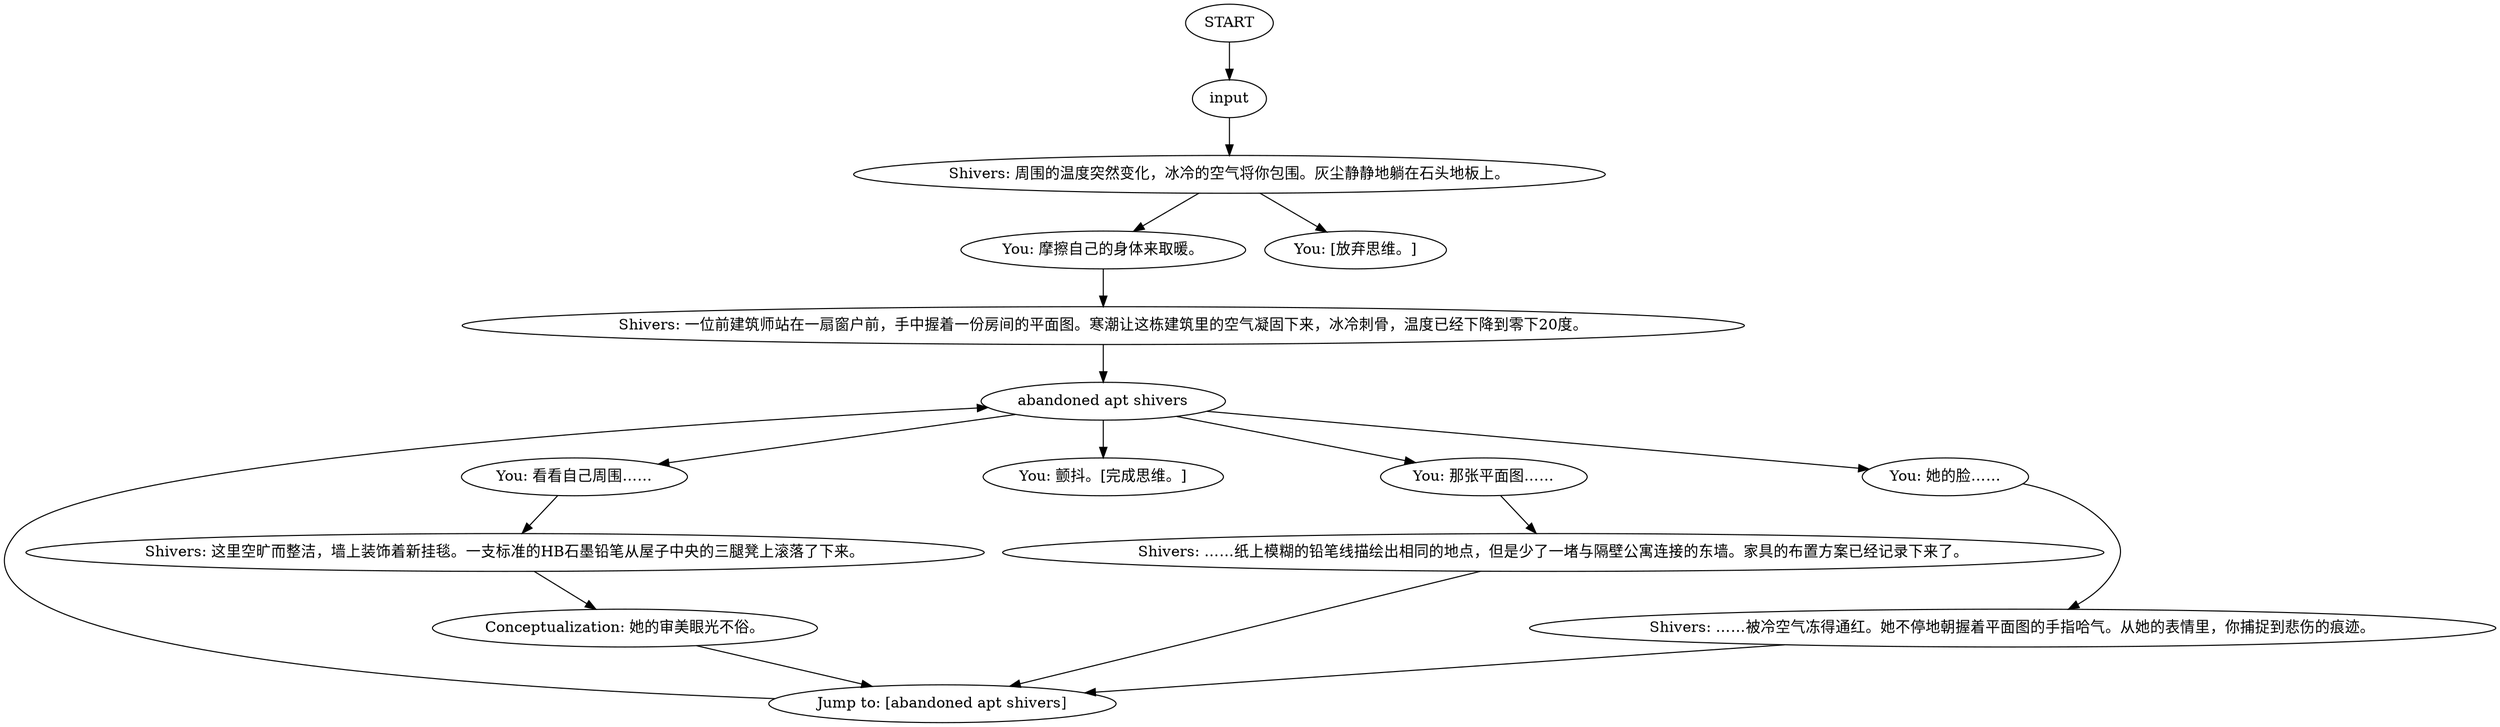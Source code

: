 # APT ORB / abandoned apt shivers
# This is a shivers orb showing the former tenant.
# ==================================================
digraph G {
	  0 [label="START"];
	  1 [label="input"];
	  2 [label="You: 看看自己周围……"];
	  3 [label="Conceptualization: 她的审美眼光不俗。"];
	  4 [label="Shivers: 一位前建筑师站在一扇窗户前，手中握着一份房间的平面图。寒潮让这栋建筑里的空气凝固下来，冰冷刺骨，温度已经下降到零下20度。"];
	  5 [label="Jump to: [abandoned apt shivers]"];
	  6 [label="You: 颤抖。[完成思维。]"];
	  8 [label="Shivers: ……被冷空气冻得通红。她不停地朝握着平面图的手指哈气。从她的表情里，你捕捉到悲伤的痕迹。"];
	  9 [label="Shivers: 周围的温度突然变化，冰冷的空气将你包围。灰尘静静地躺在石头地板上。"];
	  10 [label="You: 那张平面图……"];
	  11 [label="You: 摩擦自己的身体来取暖。"];
	  12 [label="Shivers: ……纸上模糊的铅笔线描绘出相同的地点，但是少了一堵与隔壁公寓连接的东墙。家具的布置方案已经记录下来了。"];
	  13 [label="You: [放弃思维。]"];
	  14 [label="You: 她的脸……"];
	  15 [label="Shivers: 这里空旷而整洁，墙上装饰着新挂毯。一支标准的HB石墨铅笔从屋子中央的三腿凳上滚落了下来。"];
	  16 [label="abandoned apt shivers"];
	  0 -> 1
	  1 -> 9
	  2 -> 15
	  3 -> 5
	  4 -> 16
	  5 -> 16
	  8 -> 5
	  9 -> 11
	  9 -> 13
	  10 -> 12
	  11 -> 4
	  12 -> 5
	  14 -> 8
	  15 -> 3
	  16 -> 10
	  16 -> 2
	  16 -> 14
	  16 -> 6
}

